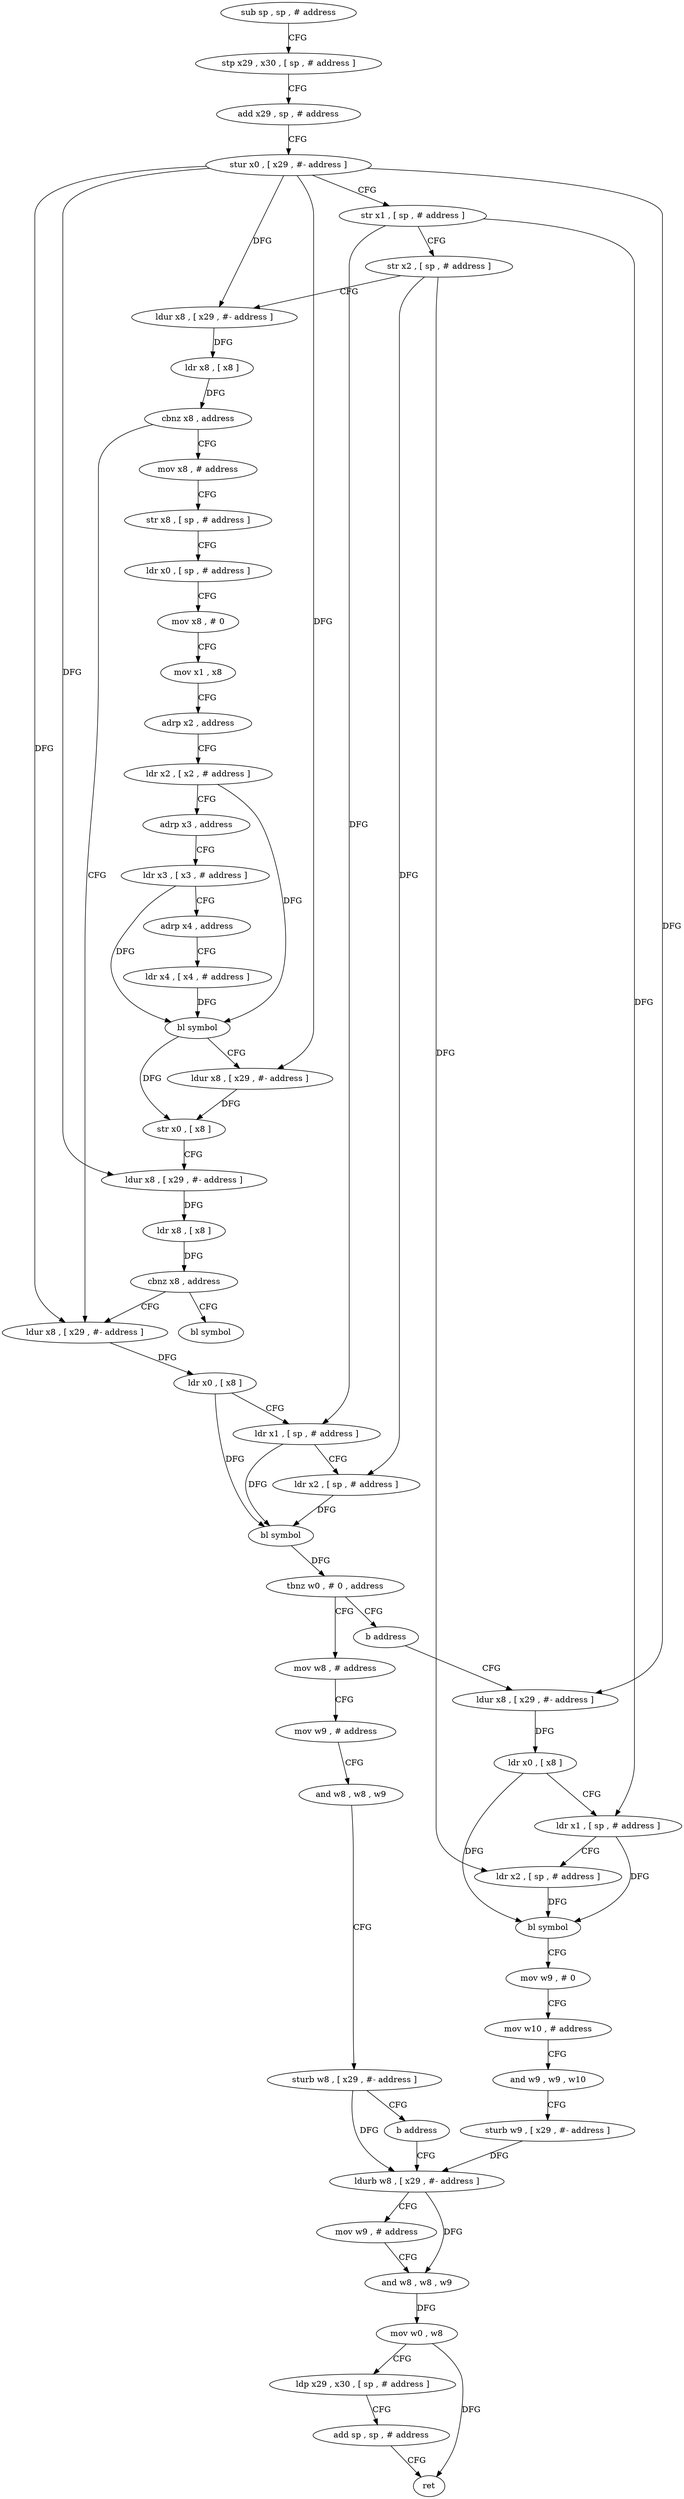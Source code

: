 digraph "func" {
"205996" [label = "sub sp , sp , # address" ]
"206000" [label = "stp x29 , x30 , [ sp , # address ]" ]
"206004" [label = "add x29 , sp , # address" ]
"206008" [label = "stur x0 , [ x29 , #- address ]" ]
"206012" [label = "str x1 , [ sp , # address ]" ]
"206016" [label = "str x2 , [ sp , # address ]" ]
"206020" [label = "ldur x8 , [ x29 , #- address ]" ]
"206024" [label = "ldr x8 , [ x8 ]" ]
"206028" [label = "cbnz x8 , address" ]
"206104" [label = "ldur x8 , [ x29 , #- address ]" ]
"206032" [label = "mov x8 , # address" ]
"206108" [label = "ldr x0 , [ x8 ]" ]
"206112" [label = "ldr x1 , [ sp , # address ]" ]
"206116" [label = "ldr x2 , [ sp , # address ]" ]
"206120" [label = "bl symbol" ]
"206124" [label = "tbnz w0 , # 0 , address" ]
"206132" [label = "mov w8 , # address" ]
"206128" [label = "b address" ]
"206036" [label = "str x8 , [ sp , # address ]" ]
"206040" [label = "ldr x0 , [ sp , # address ]" ]
"206044" [label = "mov x8 , # 0" ]
"206048" [label = "mov x1 , x8" ]
"206052" [label = "adrp x2 , address" ]
"206056" [label = "ldr x2 , [ x2 , # address ]" ]
"206060" [label = "adrp x3 , address" ]
"206064" [label = "ldr x3 , [ x3 , # address ]" ]
"206068" [label = "adrp x4 , address" ]
"206072" [label = "ldr x4 , [ x4 , # address ]" ]
"206076" [label = "bl symbol" ]
"206080" [label = "ldur x8 , [ x29 , #- address ]" ]
"206084" [label = "str x0 , [ x8 ]" ]
"206088" [label = "ldur x8 , [ x29 , #- address ]" ]
"206092" [label = "ldr x8 , [ x8 ]" ]
"206096" [label = "cbnz x8 , address" ]
"206100" [label = "bl symbol" ]
"206136" [label = "mov w9 , # address" ]
"206140" [label = "and w8 , w8 , w9" ]
"206144" [label = "sturb w8 , [ x29 , #- address ]" ]
"206148" [label = "b address" ]
"206188" [label = "ldurb w8 , [ x29 , #- address ]" ]
"206152" [label = "ldur x8 , [ x29 , #- address ]" ]
"206192" [label = "mov w9 , # address" ]
"206196" [label = "and w8 , w8 , w9" ]
"206200" [label = "mov w0 , w8" ]
"206204" [label = "ldp x29 , x30 , [ sp , # address ]" ]
"206208" [label = "add sp , sp , # address" ]
"206212" [label = "ret" ]
"206156" [label = "ldr x0 , [ x8 ]" ]
"206160" [label = "ldr x1 , [ sp , # address ]" ]
"206164" [label = "ldr x2 , [ sp , # address ]" ]
"206168" [label = "bl symbol" ]
"206172" [label = "mov w9 , # 0" ]
"206176" [label = "mov w10 , # address" ]
"206180" [label = "and w9 , w9 , w10" ]
"206184" [label = "sturb w9 , [ x29 , #- address ]" ]
"205996" -> "206000" [ label = "CFG" ]
"206000" -> "206004" [ label = "CFG" ]
"206004" -> "206008" [ label = "CFG" ]
"206008" -> "206012" [ label = "CFG" ]
"206008" -> "206020" [ label = "DFG" ]
"206008" -> "206104" [ label = "DFG" ]
"206008" -> "206080" [ label = "DFG" ]
"206008" -> "206088" [ label = "DFG" ]
"206008" -> "206152" [ label = "DFG" ]
"206012" -> "206016" [ label = "CFG" ]
"206012" -> "206112" [ label = "DFG" ]
"206012" -> "206160" [ label = "DFG" ]
"206016" -> "206020" [ label = "CFG" ]
"206016" -> "206116" [ label = "DFG" ]
"206016" -> "206164" [ label = "DFG" ]
"206020" -> "206024" [ label = "DFG" ]
"206024" -> "206028" [ label = "DFG" ]
"206028" -> "206104" [ label = "CFG" ]
"206028" -> "206032" [ label = "CFG" ]
"206104" -> "206108" [ label = "DFG" ]
"206032" -> "206036" [ label = "CFG" ]
"206108" -> "206112" [ label = "CFG" ]
"206108" -> "206120" [ label = "DFG" ]
"206112" -> "206116" [ label = "CFG" ]
"206112" -> "206120" [ label = "DFG" ]
"206116" -> "206120" [ label = "DFG" ]
"206120" -> "206124" [ label = "DFG" ]
"206124" -> "206132" [ label = "CFG" ]
"206124" -> "206128" [ label = "CFG" ]
"206132" -> "206136" [ label = "CFG" ]
"206128" -> "206152" [ label = "CFG" ]
"206036" -> "206040" [ label = "CFG" ]
"206040" -> "206044" [ label = "CFG" ]
"206044" -> "206048" [ label = "CFG" ]
"206048" -> "206052" [ label = "CFG" ]
"206052" -> "206056" [ label = "CFG" ]
"206056" -> "206060" [ label = "CFG" ]
"206056" -> "206076" [ label = "DFG" ]
"206060" -> "206064" [ label = "CFG" ]
"206064" -> "206068" [ label = "CFG" ]
"206064" -> "206076" [ label = "DFG" ]
"206068" -> "206072" [ label = "CFG" ]
"206072" -> "206076" [ label = "DFG" ]
"206076" -> "206080" [ label = "CFG" ]
"206076" -> "206084" [ label = "DFG" ]
"206080" -> "206084" [ label = "DFG" ]
"206084" -> "206088" [ label = "CFG" ]
"206088" -> "206092" [ label = "DFG" ]
"206092" -> "206096" [ label = "DFG" ]
"206096" -> "206104" [ label = "CFG" ]
"206096" -> "206100" [ label = "CFG" ]
"206136" -> "206140" [ label = "CFG" ]
"206140" -> "206144" [ label = "CFG" ]
"206144" -> "206148" [ label = "CFG" ]
"206144" -> "206188" [ label = "DFG" ]
"206148" -> "206188" [ label = "CFG" ]
"206188" -> "206192" [ label = "CFG" ]
"206188" -> "206196" [ label = "DFG" ]
"206152" -> "206156" [ label = "DFG" ]
"206192" -> "206196" [ label = "CFG" ]
"206196" -> "206200" [ label = "DFG" ]
"206200" -> "206204" [ label = "CFG" ]
"206200" -> "206212" [ label = "DFG" ]
"206204" -> "206208" [ label = "CFG" ]
"206208" -> "206212" [ label = "CFG" ]
"206156" -> "206160" [ label = "CFG" ]
"206156" -> "206168" [ label = "DFG" ]
"206160" -> "206164" [ label = "CFG" ]
"206160" -> "206168" [ label = "DFG" ]
"206164" -> "206168" [ label = "DFG" ]
"206168" -> "206172" [ label = "CFG" ]
"206172" -> "206176" [ label = "CFG" ]
"206176" -> "206180" [ label = "CFG" ]
"206180" -> "206184" [ label = "CFG" ]
"206184" -> "206188" [ label = "DFG" ]
}
